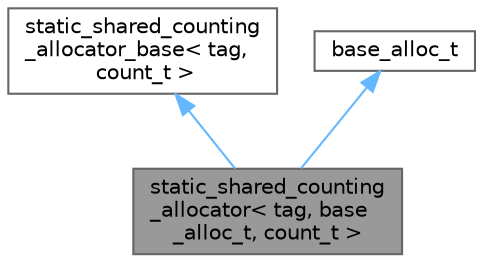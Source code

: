 digraph "static_shared_counting_allocator&lt; tag, base_alloc_t, count_t &gt;"
{
 // LATEX_PDF_SIZE
  bgcolor="transparent";
  edge [fontname=Helvetica,fontsize=10,labelfontname=Helvetica,labelfontsize=10];
  node [fontname=Helvetica,fontsize=10,shape=box,height=0.2,width=0.4];
  Node1 [id="Node000001",label="static_shared_counting\l_allocator\< tag, base\l_alloc_t, count_t \>",height=0.2,width=0.4,color="gray40", fillcolor="grey60", style="filled", fontcolor="black",tooltip=" "];
  Node2 -> Node1 [id="edge1_Node000001_Node000002",dir="back",color="steelblue1",style="solid",tooltip=" "];
  Node2 [id="Node000002",label="static_shared_counting\l_allocator_base\< tag,\l count_t \>",height=0.2,width=0.4,color="gray40", fillcolor="white", style="filled",URL="$classstatic__shared__counting__allocator__base.html",tooltip=" "];
  Node3 -> Node1 [id="edge2_Node000001_Node000003",dir="back",color="steelblue1",style="solid",tooltip=" "];
  Node3 [id="Node000003",label="base_alloc_t",height=0.2,width=0.4,color="gray40", fillcolor="white", style="filled",tooltip=" "];
}
